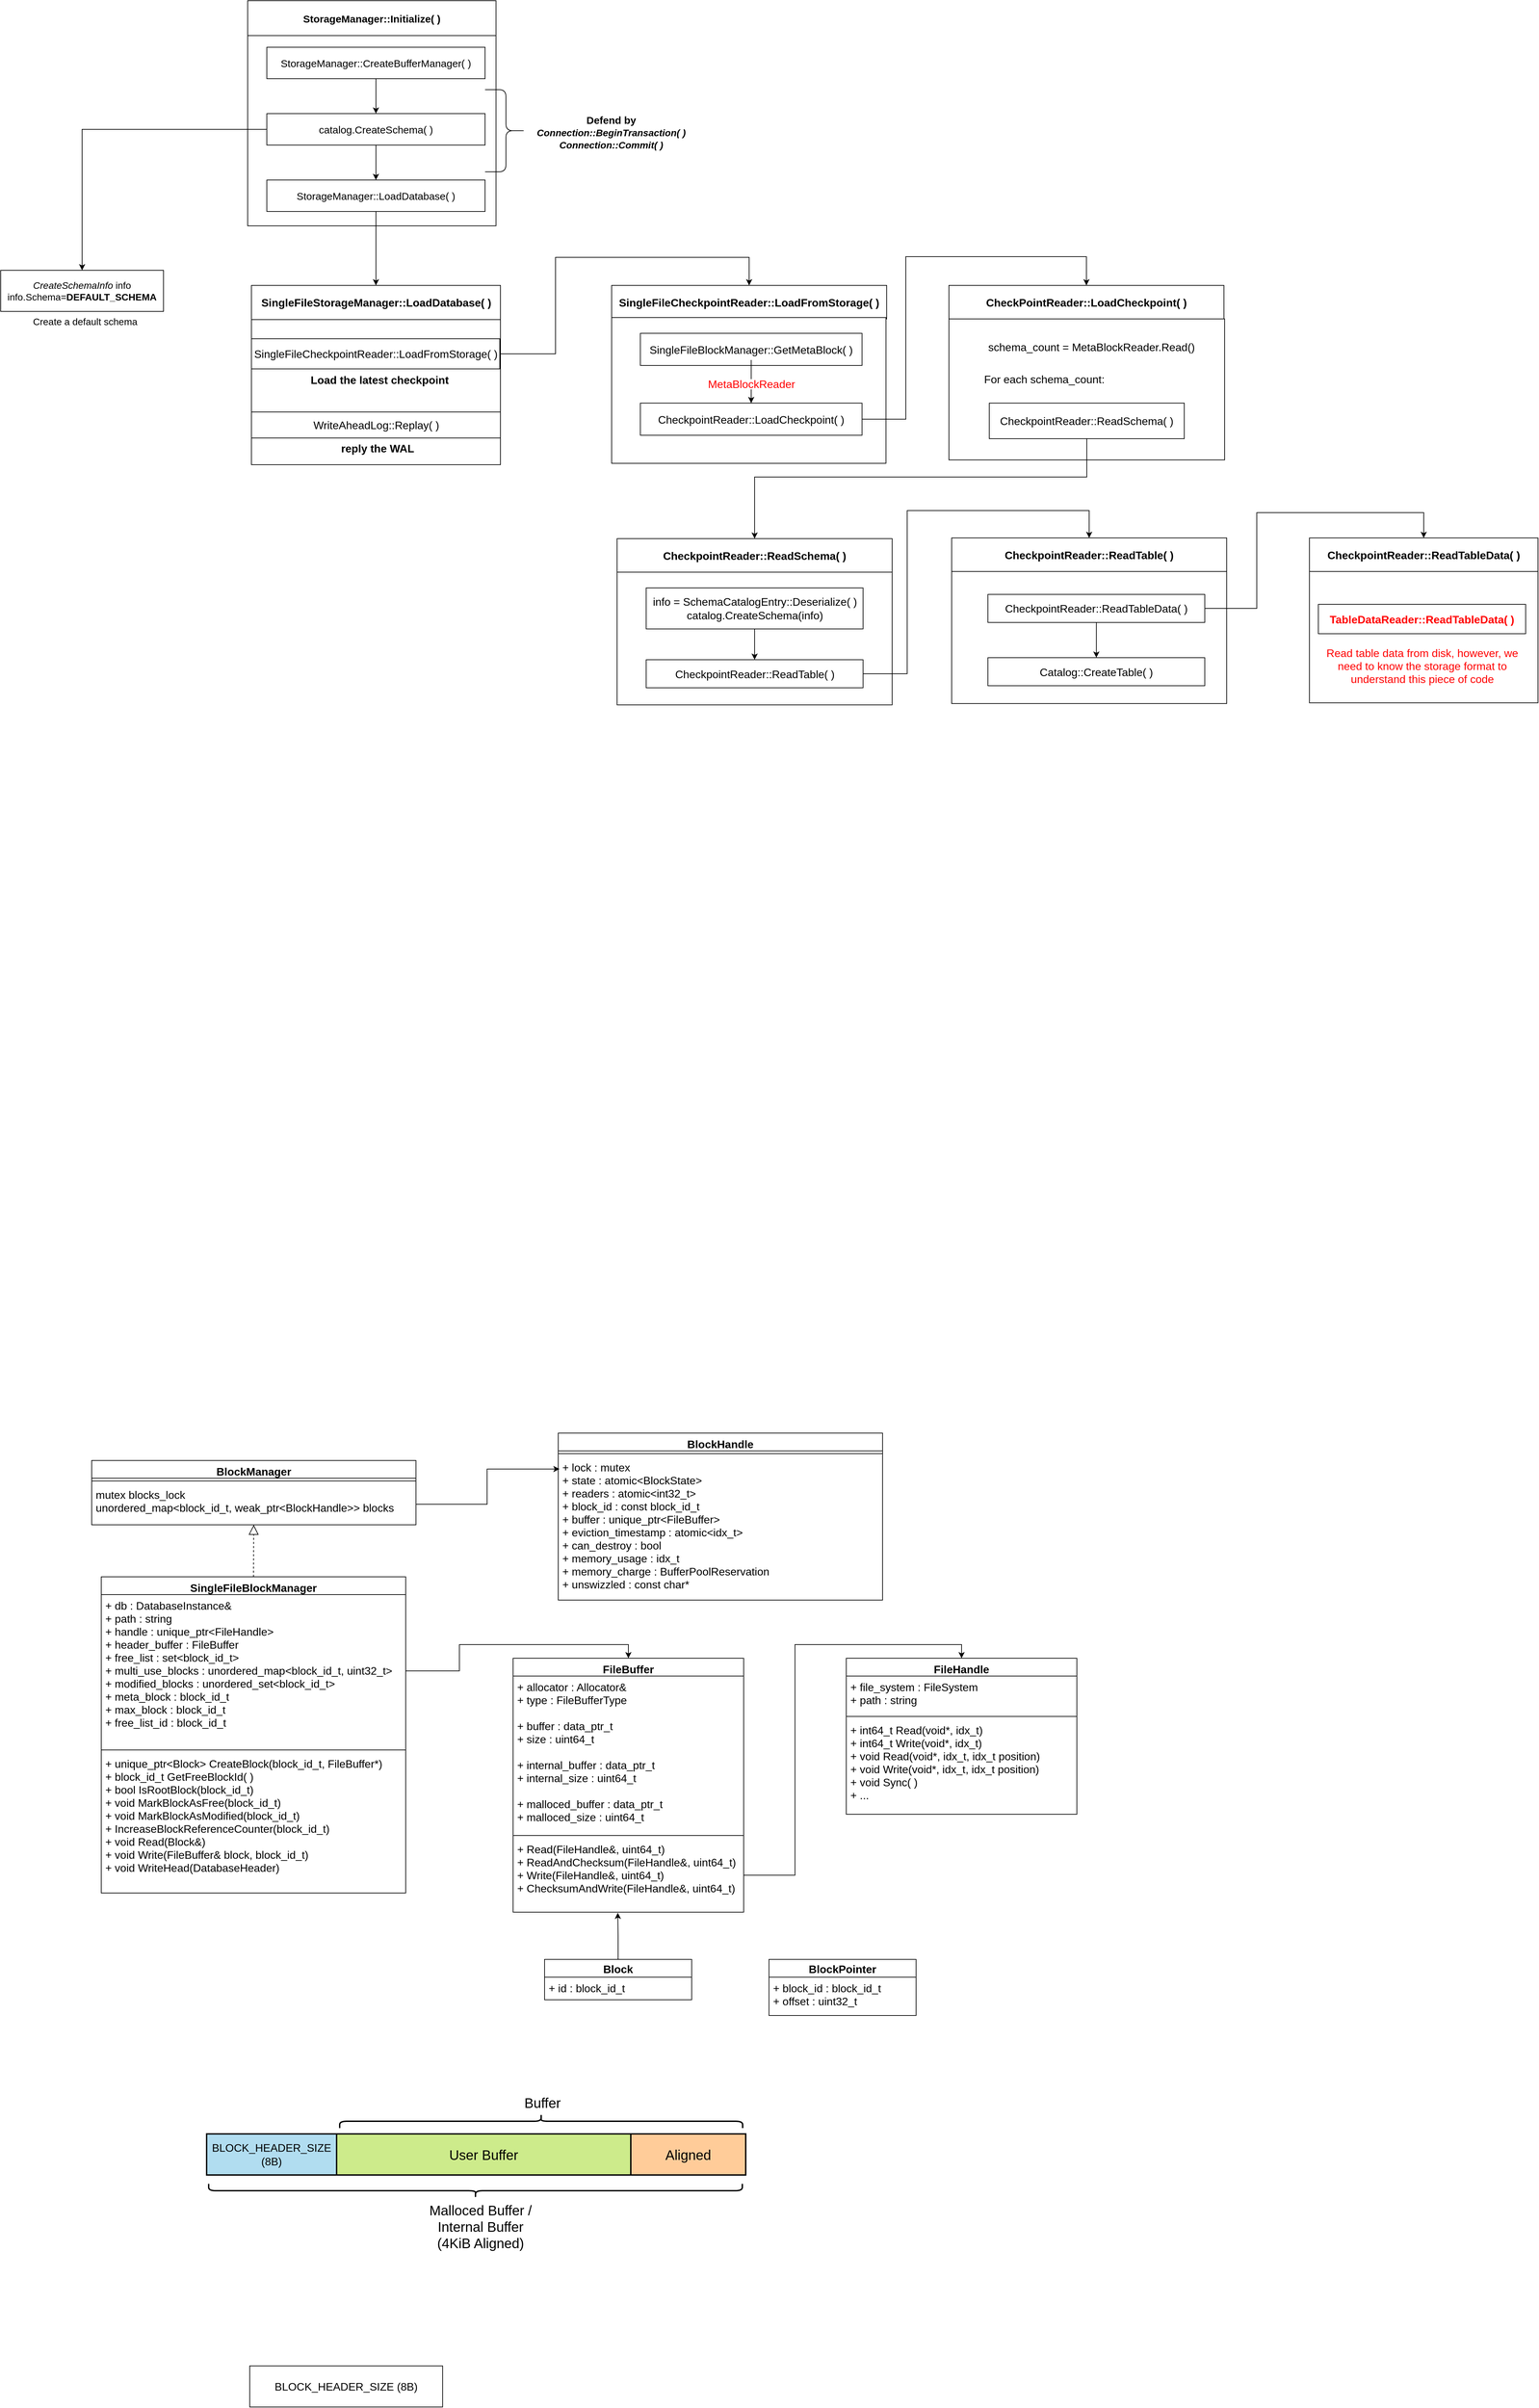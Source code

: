 <mxfile version="20.6.0" type="github">
  <diagram id="GQswBAs9rWUTwK8a14QV" name="第 1 页">
    <mxGraphModel dx="4997" dy="1098" grid="0" gridSize="10" guides="1" tooltips="1" connect="1" arrows="1" fold="1" page="1" pageScale="1" pageWidth="3300" pageHeight="4681" math="0" shadow="0">
      <root>
        <mxCell id="0" />
        <mxCell id="1" parent="0" />
        <mxCell id="OjtDRb3r2wVRJjBGD-eC-1" value="&lt;font style=&quot;font-size: 15px;&quot;&gt;&lt;b&gt;StorageManager::Initialize( )&lt;/b&gt;&lt;/font&gt;" style="rounded=0;whiteSpace=wrap;html=1;" parent="1" vertex="1">
          <mxGeometry x="282" y="154" width="363" height="51" as="geometry" />
        </mxCell>
        <mxCell id="OjtDRb3r2wVRJjBGD-eC-2" value="" style="rounded=0;whiteSpace=wrap;html=1;fontSize=15;" parent="1" vertex="1">
          <mxGeometry x="282" y="205" width="363" height="278" as="geometry" />
        </mxCell>
        <mxCell id="OjtDRb3r2wVRJjBGD-eC-5" style="edgeStyle=orthogonalEdgeStyle;rounded=0;orthogonalLoop=1;jettySize=auto;html=1;entryX=0.5;entryY=0;entryDx=0;entryDy=0;fontSize=15;" parent="1" source="OjtDRb3r2wVRJjBGD-eC-3" target="OjtDRb3r2wVRJjBGD-eC-4" edge="1">
          <mxGeometry relative="1" as="geometry" />
        </mxCell>
        <mxCell id="OjtDRb3r2wVRJjBGD-eC-3" value="StorageManager::CreateBufferManager( )" style="rounded=0;whiteSpace=wrap;html=1;fontSize=15;" parent="1" vertex="1">
          <mxGeometry x="310" y="222" width="319" height="46" as="geometry" />
        </mxCell>
        <mxCell id="OjtDRb3r2wVRJjBGD-eC-7" style="edgeStyle=orthogonalEdgeStyle;rounded=0;orthogonalLoop=1;jettySize=auto;html=1;entryX=0.5;entryY=0;entryDx=0;entryDy=0;fontSize=15;" parent="1" source="OjtDRb3r2wVRJjBGD-eC-4" target="OjtDRb3r2wVRJjBGD-eC-6" edge="1">
          <mxGeometry relative="1" as="geometry" />
        </mxCell>
        <mxCell id="OjtDRb3r2wVRJjBGD-eC-10" style="edgeStyle=orthogonalEdgeStyle;rounded=0;orthogonalLoop=1;jettySize=auto;html=1;fontSize=14;" parent="1" source="OjtDRb3r2wVRJjBGD-eC-4" target="OjtDRb3r2wVRJjBGD-eC-11" edge="1">
          <mxGeometry relative="1" as="geometry">
            <mxPoint x="218" y="627" as="targetPoint" />
          </mxGeometry>
        </mxCell>
        <mxCell id="OjtDRb3r2wVRJjBGD-eC-4" value="catalog.CreateSchema( )" style="rounded=0;whiteSpace=wrap;html=1;fontSize=15;" parent="1" vertex="1">
          <mxGeometry x="310" y="319" width="319" height="46" as="geometry" />
        </mxCell>
        <mxCell id="VM_0vS1CVFmWydNHuRjW-6" style="edgeStyle=orthogonalEdgeStyle;rounded=0;orthogonalLoop=1;jettySize=auto;html=1;entryX=0.5;entryY=0;entryDx=0;entryDy=0;fontSize=16;" edge="1" parent="1" source="OjtDRb3r2wVRJjBGD-eC-6" target="VM_0vS1CVFmWydNHuRjW-2">
          <mxGeometry relative="1" as="geometry" />
        </mxCell>
        <mxCell id="OjtDRb3r2wVRJjBGD-eC-6" value="StorageManager::LoadDatabase( )" style="rounded=0;whiteSpace=wrap;html=1;fontSize=15;" parent="1" vertex="1">
          <mxGeometry x="310" y="416" width="319" height="46" as="geometry" />
        </mxCell>
        <mxCell id="OjtDRb3r2wVRJjBGD-eC-8" value="" style="shape=curlyBracket;whiteSpace=wrap;html=1;rounded=1;flipH=1;labelPosition=right;verticalLabelPosition=middle;align=left;verticalAlign=middle;fontSize=15;" parent="1" vertex="1">
          <mxGeometry x="629" y="284" width="61" height="120" as="geometry" />
        </mxCell>
        <mxCell id="OjtDRb3r2wVRJjBGD-eC-9" value="&lt;b&gt;Defend by &lt;i&gt;&lt;font style=&quot;font-size: 14px;&quot;&gt;Connection::BeginTransaction( ) Connection::Commit( )&lt;/font&gt;&lt;/i&gt;&lt;/b&gt;" style="text;html=1;strokeColor=none;fillColor=none;align=center;verticalAlign=middle;whiteSpace=wrap;rounded=0;fontSize=15;" parent="1" vertex="1">
          <mxGeometry x="696" y="331" width="235" height="30" as="geometry" />
        </mxCell>
        <mxCell id="OjtDRb3r2wVRJjBGD-eC-11" value="&lt;i&gt;CreateSchemaInfo&lt;/i&gt; info&lt;br&gt;info.Schema=&lt;b&gt;DEFAULT_SCHEMA&lt;/b&gt;" style="rounded=0;whiteSpace=wrap;html=1;fontSize=14;" parent="1" vertex="1">
          <mxGeometry x="-79" y="548" width="238" height="60" as="geometry" />
        </mxCell>
        <mxCell id="VM_0vS1CVFmWydNHuRjW-1" value="&lt;font style=&quot;font-size: 14px;&quot;&gt;Create a default schema&lt;/font&gt;" style="text;html=1;strokeColor=none;fillColor=none;align=center;verticalAlign=middle;whiteSpace=wrap;rounded=0;" vertex="1" parent="1">
          <mxGeometry x="-47" y="608" width="183" height="30" as="geometry" />
        </mxCell>
        <mxCell id="VM_0vS1CVFmWydNHuRjW-2" value="&lt;font style=&quot;font-size: 16px;&quot;&gt;&lt;b&gt;SingleFileStorageManager::LoadDatabase( )&lt;/b&gt;&lt;/font&gt;" style="rounded=0;whiteSpace=wrap;html=1;fontSize=14;" vertex="1" parent="1">
          <mxGeometry x="287.5" y="570" width="364" height="50" as="geometry" />
        </mxCell>
        <mxCell id="VM_0vS1CVFmWydNHuRjW-3" value="" style="rounded=0;whiteSpace=wrap;html=1;fontSize=16;" vertex="1" parent="1">
          <mxGeometry x="287.5" y="620" width="364" height="212" as="geometry" />
        </mxCell>
        <mxCell id="VM_0vS1CVFmWydNHuRjW-14" style="edgeStyle=orthogonalEdgeStyle;rounded=0;orthogonalLoop=1;jettySize=auto;html=1;entryX=0.5;entryY=0;entryDx=0;entryDy=0;fontSize=16;" edge="1" parent="1" source="VM_0vS1CVFmWydNHuRjW-4" target="VM_0vS1CVFmWydNHuRjW-9">
          <mxGeometry relative="1" as="geometry">
            <Array as="points">
              <mxPoint x="732" y="670" />
              <mxPoint x="732" y="529" />
              <mxPoint x="1015" y="529" />
            </Array>
          </mxGeometry>
        </mxCell>
        <mxCell id="VM_0vS1CVFmWydNHuRjW-4" value="SingleFileCheckpointReader::LoadFromStorage( )" style="rounded=0;whiteSpace=wrap;html=1;fontSize=16;" vertex="1" parent="1">
          <mxGeometry x="287.5" y="648" width="363" height="44" as="geometry" />
        </mxCell>
        <mxCell id="VM_0vS1CVFmWydNHuRjW-5" value="WriteAheadLog::Replay( )" style="rounded=0;whiteSpace=wrap;html=1;fontSize=16;" vertex="1" parent="1">
          <mxGeometry x="287.5" y="755" width="364" height="38" as="geometry" />
        </mxCell>
        <mxCell id="VM_0vS1CVFmWydNHuRjW-7" value="&lt;b&gt;Load the latest checkpoint&lt;/b&gt;" style="text;html=1;strokeColor=none;fillColor=none;align=center;verticalAlign=middle;whiteSpace=wrap;rounded=0;fontSize=16;" vertex="1" parent="1">
          <mxGeometry x="365" y="692.5" width="220" height="30" as="geometry" />
        </mxCell>
        <mxCell id="VM_0vS1CVFmWydNHuRjW-8" value="&lt;b&gt;reply the WAL&lt;/b&gt;" style="text;html=1;strokeColor=none;fillColor=none;align=center;verticalAlign=middle;whiteSpace=wrap;rounded=0;fontSize=16;" vertex="1" parent="1">
          <mxGeometry x="362" y="793" width="220" height="30" as="geometry" />
        </mxCell>
        <mxCell id="VM_0vS1CVFmWydNHuRjW-9" value="&lt;b&gt;SingleFileCheckpointReader::LoadFromStorage( )&lt;/b&gt;" style="rounded=0;whiteSpace=wrap;html=1;fontSize=16;" vertex="1" parent="1">
          <mxGeometry x="814" y="570" width="402" height="49" as="geometry" />
        </mxCell>
        <mxCell id="VM_0vS1CVFmWydNHuRjW-10" value="" style="rounded=0;whiteSpace=wrap;html=1;fontSize=16;" vertex="1" parent="1">
          <mxGeometry x="814" y="617" width="401" height="213" as="geometry" />
        </mxCell>
        <mxCell id="VM_0vS1CVFmWydNHuRjW-13" style="edgeStyle=orthogonalEdgeStyle;rounded=0;orthogonalLoop=1;jettySize=auto;html=1;entryX=0.5;entryY=0;entryDx=0;entryDy=0;fontSize=16;startArrow=none;" edge="1" parent="1" source="VM_0vS1CVFmWydNHuRjW-15" target="VM_0vS1CVFmWydNHuRjW-12">
          <mxGeometry relative="1" as="geometry" />
        </mxCell>
        <mxCell id="VM_0vS1CVFmWydNHuRjW-11" value="SingleFileBlockManager::GetMetaBlock( )" style="rounded=0;whiteSpace=wrap;html=1;fontSize=16;" vertex="1" parent="1">
          <mxGeometry x="856" y="640" width="324" height="47" as="geometry" />
        </mxCell>
        <mxCell id="VM_0vS1CVFmWydNHuRjW-23" style="edgeStyle=orthogonalEdgeStyle;rounded=0;orthogonalLoop=1;jettySize=auto;html=1;entryX=0.5;entryY=0;entryDx=0;entryDy=0;fontSize=16;fontColor=#000000;" edge="1" parent="1" source="VM_0vS1CVFmWydNHuRjW-12" target="VM_0vS1CVFmWydNHuRjW-17">
          <mxGeometry relative="1" as="geometry">
            <Array as="points">
              <mxPoint x="1244" y="766" />
              <mxPoint x="1244" y="528" />
              <mxPoint x="1508" y="528" />
            </Array>
          </mxGeometry>
        </mxCell>
        <mxCell id="VM_0vS1CVFmWydNHuRjW-12" value="CheckpointReader::LoadCheckpoint( )" style="rounded=0;whiteSpace=wrap;html=1;fontSize=16;" vertex="1" parent="1">
          <mxGeometry x="856" y="742" width="324" height="47" as="geometry" />
        </mxCell>
        <mxCell id="VM_0vS1CVFmWydNHuRjW-15" value="&lt;font color=&quot;#ff0000&quot;&gt;MetaBlockReader&lt;/font&gt;" style="text;html=1;strokeColor=none;fillColor=none;align=center;verticalAlign=middle;whiteSpace=wrap;rounded=0;fontSize=16;" vertex="1" parent="1">
          <mxGeometry x="936.5" y="699" width="163" height="30" as="geometry" />
        </mxCell>
        <mxCell id="VM_0vS1CVFmWydNHuRjW-16" value="" style="edgeStyle=orthogonalEdgeStyle;rounded=0;orthogonalLoop=1;jettySize=auto;html=1;entryX=0.5;entryY=0;entryDx=0;entryDy=0;fontSize=16;endArrow=none;" edge="1" parent="1" source="VM_0vS1CVFmWydNHuRjW-11" target="VM_0vS1CVFmWydNHuRjW-15">
          <mxGeometry relative="1" as="geometry">
            <mxPoint x="1018" y="687" as="sourcePoint" />
            <mxPoint x="1018" y="742" as="targetPoint" />
          </mxGeometry>
        </mxCell>
        <mxCell id="VM_0vS1CVFmWydNHuRjW-17" value="&lt;b&gt;CheckPointReader::LoadCheckpoint( )&lt;/b&gt;" style="rounded=0;whiteSpace=wrap;html=1;fontSize=16;" vertex="1" parent="1">
          <mxGeometry x="1307" y="570" width="402" height="49" as="geometry" />
        </mxCell>
        <mxCell id="VM_0vS1CVFmWydNHuRjW-18" value="" style="rounded=0;whiteSpace=wrap;html=1;fontSize=16;fontColor=#FF0000;" vertex="1" parent="1">
          <mxGeometry x="1307" y="619" width="403" height="206" as="geometry" />
        </mxCell>
        <mxCell id="VM_0vS1CVFmWydNHuRjW-20" value="&lt;font color=&quot;#000000&quot;&gt;schema_count = MetaBlockReader.Read()&lt;/font&gt;" style="text;html=1;strokeColor=none;fillColor=none;align=center;verticalAlign=middle;whiteSpace=wrap;rounded=0;fontSize=16;fontColor=#FF0000;" vertex="1" parent="1">
          <mxGeometry x="1348" y="645" width="335" height="30" as="geometry" />
        </mxCell>
        <mxCell id="VM_0vS1CVFmWydNHuRjW-21" value="For each schema_count:" style="text;html=1;strokeColor=none;fillColor=none;align=center;verticalAlign=middle;whiteSpace=wrap;rounded=0;fontSize=16;fontColor=#000000;" vertex="1" parent="1">
          <mxGeometry x="1325" y="692" width="243" height="30" as="geometry" />
        </mxCell>
        <mxCell id="VM_0vS1CVFmWydNHuRjW-43" style="edgeStyle=orthogonalEdgeStyle;rounded=0;orthogonalLoop=1;jettySize=auto;html=1;fontSize=16;fontColor=#FF0000;" edge="1" parent="1" source="VM_0vS1CVFmWydNHuRjW-22" target="VM_0vS1CVFmWydNHuRjW-24">
          <mxGeometry relative="1" as="geometry">
            <Array as="points">
              <mxPoint x="1508" y="850" />
              <mxPoint x="1023" y="850" />
            </Array>
          </mxGeometry>
        </mxCell>
        <mxCell id="VM_0vS1CVFmWydNHuRjW-22" value="CheckpointReader::ReadSchema( )" style="rounded=0;whiteSpace=wrap;html=1;fontSize=16;fontColor=#000000;" vertex="1" parent="1">
          <mxGeometry x="1366" y="742" width="285" height="52" as="geometry" />
        </mxCell>
        <mxCell id="VM_0vS1CVFmWydNHuRjW-24" value="&lt;b&gt;CheckpointReader::ReadSchema( )&lt;/b&gt;" style="rounded=0;whiteSpace=wrap;html=1;fontSize=16;" vertex="1" parent="1">
          <mxGeometry x="822" y="940.0" width="402" height="49" as="geometry" />
        </mxCell>
        <mxCell id="VM_0vS1CVFmWydNHuRjW-26" value="" style="rounded=0;whiteSpace=wrap;html=1;fontSize=16;fontColor=#000000;" vertex="1" parent="1">
          <mxGeometry x="822" y="989.0" width="402" height="194" as="geometry" />
        </mxCell>
        <mxCell id="VM_0vS1CVFmWydNHuRjW-30" style="edgeStyle=orthogonalEdgeStyle;rounded=0;orthogonalLoop=1;jettySize=auto;html=1;entryX=0.5;entryY=0;entryDx=0;entryDy=0;fontSize=16;fontColor=#000000;" edge="1" parent="1" source="VM_0vS1CVFmWydNHuRjW-28" target="VM_0vS1CVFmWydNHuRjW-29">
          <mxGeometry relative="1" as="geometry" />
        </mxCell>
        <mxCell id="VM_0vS1CVFmWydNHuRjW-28" value="info = SchemaCatalogEntry::Deserialize( )&lt;br&gt;catalog.CreateSchema(info)" style="rounded=0;whiteSpace=wrap;html=1;fontSize=16;fontColor=#000000;" vertex="1" parent="1">
          <mxGeometry x="864.5" y="1012.0" width="317" height="60" as="geometry" />
        </mxCell>
        <mxCell id="VM_0vS1CVFmWydNHuRjW-36" style="edgeStyle=orthogonalEdgeStyle;rounded=0;orthogonalLoop=1;jettySize=auto;html=1;entryX=0.5;entryY=0;entryDx=0;entryDy=0;fontSize=16;fontColor=#000000;" edge="1" parent="1" source="VM_0vS1CVFmWydNHuRjW-29" target="VM_0vS1CVFmWydNHuRjW-31">
          <mxGeometry relative="1" as="geometry">
            <Array as="points">
              <mxPoint x="1246" y="1137" />
              <mxPoint x="1246" y="899.0" />
              <mxPoint x="1512" y="899.0" />
            </Array>
          </mxGeometry>
        </mxCell>
        <mxCell id="VM_0vS1CVFmWydNHuRjW-29" value="CheckpointReader::ReadTable( )" style="rounded=0;whiteSpace=wrap;html=1;fontSize=16;fontColor=#000000;" vertex="1" parent="1">
          <mxGeometry x="864.5" y="1117" width="317" height="41" as="geometry" />
        </mxCell>
        <mxCell id="VM_0vS1CVFmWydNHuRjW-31" value="&lt;b&gt;CheckpointReader::ReadTable( )&lt;/b&gt;" style="rounded=0;whiteSpace=wrap;html=1;fontSize=16;" vertex="1" parent="1">
          <mxGeometry x="1311" y="939.0" width="402" height="49" as="geometry" />
        </mxCell>
        <mxCell id="VM_0vS1CVFmWydNHuRjW-32" value="" style="rounded=0;whiteSpace=wrap;html=1;fontSize=16;fontColor=#000000;" vertex="1" parent="1">
          <mxGeometry x="1311" y="988.0" width="402" height="193" as="geometry" />
        </mxCell>
        <mxCell id="VM_0vS1CVFmWydNHuRjW-35" value="" style="edgeStyle=orthogonalEdgeStyle;rounded=0;orthogonalLoop=1;jettySize=auto;html=1;fontSize=16;fontColor=#000000;" edge="1" parent="1" source="VM_0vS1CVFmWydNHuRjW-33" target="VM_0vS1CVFmWydNHuRjW-34">
          <mxGeometry relative="1" as="geometry" />
        </mxCell>
        <mxCell id="VM_0vS1CVFmWydNHuRjW-41" style="edgeStyle=orthogonalEdgeStyle;rounded=0;orthogonalLoop=1;jettySize=auto;html=1;entryX=0.5;entryY=0;entryDx=0;entryDy=0;fontSize=16;fontColor=#FF0000;" edge="1" parent="1" source="VM_0vS1CVFmWydNHuRjW-33" target="VM_0vS1CVFmWydNHuRjW-37">
          <mxGeometry relative="1" as="geometry">
            <Array as="points">
              <mxPoint x="1757" y="1042" />
              <mxPoint x="1757" y="902.0" />
              <mxPoint x="2001" y="902.0" />
            </Array>
          </mxGeometry>
        </mxCell>
        <mxCell id="VM_0vS1CVFmWydNHuRjW-33" value="CheckpointReader::ReadTableData( )" style="rounded=0;whiteSpace=wrap;html=1;fontSize=16;fontColor=#000000;" vertex="1" parent="1">
          <mxGeometry x="1364" y="1021.5" width="317" height="41" as="geometry" />
        </mxCell>
        <mxCell id="VM_0vS1CVFmWydNHuRjW-34" value="Catalog::CreateTable( )" style="rounded=0;whiteSpace=wrap;html=1;fontSize=16;fontColor=#000000;" vertex="1" parent="1">
          <mxGeometry x="1364" y="1114" width="317" height="41" as="geometry" />
        </mxCell>
        <mxCell id="VM_0vS1CVFmWydNHuRjW-37" value="&lt;b&gt;CheckpointReader::ReadTableData( )&lt;/b&gt;" style="rounded=0;whiteSpace=wrap;html=1;fontSize=16;" vertex="1" parent="1">
          <mxGeometry x="1834" y="939.0" width="334" height="49" as="geometry" />
        </mxCell>
        <mxCell id="VM_0vS1CVFmWydNHuRjW-38" value="" style="rounded=0;whiteSpace=wrap;html=1;fontSize=16;fontColor=#000000;" vertex="1" parent="1">
          <mxGeometry x="1834" y="988.0" width="334" height="192" as="geometry" />
        </mxCell>
        <mxCell id="VM_0vS1CVFmWydNHuRjW-40" value="&lt;b&gt;&lt;font color=&quot;#ff0000&quot;&gt;TableDataReader::ReadTableData( )&lt;/font&gt;&lt;/b&gt;" style="rounded=0;whiteSpace=wrap;html=1;fontSize=16;fontColor=#000000;" vertex="1" parent="1">
          <mxGeometry x="1847" y="1036" width="303" height="43" as="geometry" />
        </mxCell>
        <mxCell id="VM_0vS1CVFmWydNHuRjW-42" value="Read table data from disk, however, we need to know the storage format to understand this piece of code" style="text;html=1;strokeColor=none;fillColor=none;align=center;verticalAlign=middle;whiteSpace=wrap;rounded=0;fontSize=16;fontColor=#FF0000;" vertex="1" parent="1">
          <mxGeometry x="1847" y="1111" width="304" height="30" as="geometry" />
        </mxCell>
        <mxCell id="VM_0vS1CVFmWydNHuRjW-44" value="BlockManager" style="swimlane;fontStyle=1;align=center;verticalAlign=top;childLayout=stackLayout;horizontal=1;startSize=26;horizontalStack=0;resizeParent=1;resizeParentMax=0;resizeLast=0;collapsible=1;marginBottom=0;fontSize=16;fontColor=#000000;" vertex="1" parent="1">
          <mxGeometry x="54" y="2287" width="474" height="94" as="geometry" />
        </mxCell>
        <mxCell id="VM_0vS1CVFmWydNHuRjW-46" value="" style="line;strokeWidth=1;fillColor=none;align=left;verticalAlign=middle;spacingTop=-1;spacingLeft=3;spacingRight=3;rotatable=0;labelPosition=right;points=[];portConstraint=eastwest;strokeColor=inherit;fontSize=16;fontColor=#FF0000;" vertex="1" parent="VM_0vS1CVFmWydNHuRjW-44">
          <mxGeometry y="26" width="474" height="8" as="geometry" />
        </mxCell>
        <mxCell id="VM_0vS1CVFmWydNHuRjW-47" value="mutex blocks_lock&#xa;unordered_map&lt;block_id_t, weak_ptr&lt;BlockHandle&gt;&gt; blocks" style="text;strokeColor=none;fillColor=none;align=left;verticalAlign=top;spacingLeft=4;spacingRight=4;overflow=hidden;rotatable=0;points=[[0,0.5],[1,0.5]];portConstraint=eastwest;fontSize=16;fontColor=#000000;" vertex="1" parent="VM_0vS1CVFmWydNHuRjW-44">
          <mxGeometry y="34" width="474" height="60" as="geometry" />
        </mxCell>
        <mxCell id="VM_0vS1CVFmWydNHuRjW-48" value="SingleFileBlockManager" style="swimlane;fontStyle=1;align=center;verticalAlign=top;childLayout=stackLayout;horizontal=1;startSize=26;horizontalStack=0;resizeParent=1;resizeParentMax=0;resizeLast=0;collapsible=1;marginBottom=0;fontSize=16;fontColor=#000000;" vertex="1" parent="1">
          <mxGeometry x="68" y="2457" width="445" height="462" as="geometry" />
        </mxCell>
        <mxCell id="VM_0vS1CVFmWydNHuRjW-49" value="+ db : DatabaseInstance&amp;&#xa;+ path : string&#xa;+ handle : unique_ptr&lt;FileHandle&gt;&#xa;+ header_buffer : FileBuffer&#xa;+ free_list : set&lt;block_id_t&gt;&#xa;+ multi_use_blocks : unordered_map&lt;block_id_t, uint32_t&gt;&#xa;+ modified_blocks : unordered_set&lt;block_id_t&gt; &#xa;+ meta_block : block_id_t&#xa;+ max_block : block_id_t&#xa;+ free_list_id : block_id_t&#xa;&#xa;&#xa;" style="text;strokeColor=none;fillColor=none;align=left;verticalAlign=top;spacingLeft=4;spacingRight=4;overflow=hidden;rotatable=0;points=[[0,0.5],[1,0.5]];portConstraint=eastwest;fontSize=16;fontColor=#000000;" vertex="1" parent="VM_0vS1CVFmWydNHuRjW-48">
          <mxGeometry y="26" width="445" height="223" as="geometry" />
        </mxCell>
        <mxCell id="VM_0vS1CVFmWydNHuRjW-50" value="" style="line;strokeWidth=1;fillColor=none;align=left;verticalAlign=middle;spacingTop=-1;spacingLeft=3;spacingRight=3;rotatable=0;labelPosition=right;points=[];portConstraint=eastwest;strokeColor=inherit;fontSize=16;fontColor=#000000;" vertex="1" parent="VM_0vS1CVFmWydNHuRjW-48">
          <mxGeometry y="249" width="445" height="8" as="geometry" />
        </mxCell>
        <mxCell id="VM_0vS1CVFmWydNHuRjW-51" value="+ unique_ptr&lt;Block&gt; CreateBlock(block_id_t, FileBuffer*) &#xa;+ block_id_t GetFreeBlockId( )&#xa;+ bool IsRootBlock(block_id_t)&#xa;+ void MarkBlockAsFree(block_id_t)&#xa;+ void MarkBlockAsModified(block_id_t)&#xa;+ IncreaseBlockReferenceCounter(block_id_t)&#xa;+ void Read(Block&amp;)&#xa;+ void Write(FileBuffer&amp; block, block_id_t)&#xa;+ void WriteHead(DatabaseHeader)" style="text;strokeColor=none;fillColor=none;align=left;verticalAlign=top;spacingLeft=4;spacingRight=4;overflow=hidden;rotatable=0;points=[[0,0.5],[1,0.5]];portConstraint=eastwest;fontSize=16;fontColor=#000000;" vertex="1" parent="VM_0vS1CVFmWydNHuRjW-48">
          <mxGeometry y="257" width="445" height="205" as="geometry" />
        </mxCell>
        <mxCell id="VM_0vS1CVFmWydNHuRjW-52" value="FileBuffer" style="swimlane;fontStyle=1;align=center;verticalAlign=top;childLayout=stackLayout;horizontal=1;startSize=26;horizontalStack=0;resizeParent=1;resizeParentMax=0;resizeLast=0;collapsible=1;marginBottom=0;fontSize=16;fontColor=#000000;" vertex="1" parent="1">
          <mxGeometry x="670" y="2576" width="337" height="371" as="geometry" />
        </mxCell>
        <mxCell id="VM_0vS1CVFmWydNHuRjW-53" value="+ allocator : Allocator&amp;&#xa;+ type : FileBufferType&#xa;&#xa;+ buffer : data_ptr_t&#xa;+ size : uint64_t &#xa;&#xa;+ internal_buffer : data_ptr_t&#xa;+ internal_size : uint64_t&#xa;&#xa;+ malloced_buffer : data_ptr_t&#xa;+ malloced_size : uint64_t " style="text;strokeColor=none;fillColor=none;align=left;verticalAlign=top;spacingLeft=4;spacingRight=4;overflow=hidden;rotatable=0;points=[[0,0.5],[1,0.5]];portConstraint=eastwest;fontSize=16;fontColor=#000000;" vertex="1" parent="VM_0vS1CVFmWydNHuRjW-52">
          <mxGeometry y="26" width="337" height="229" as="geometry" />
        </mxCell>
        <mxCell id="VM_0vS1CVFmWydNHuRjW-54" value="" style="line;strokeWidth=1;fillColor=none;align=left;verticalAlign=middle;spacingTop=-1;spacingLeft=3;spacingRight=3;rotatable=0;labelPosition=right;points=[];portConstraint=eastwest;strokeColor=inherit;fontSize=16;fontColor=#000000;" vertex="1" parent="VM_0vS1CVFmWydNHuRjW-52">
          <mxGeometry y="255" width="337" height="8" as="geometry" />
        </mxCell>
        <mxCell id="VM_0vS1CVFmWydNHuRjW-55" value="+ Read(FileHandle&amp;, uint64_t)&#xa;+ ReadAndChecksum(FileHandle&amp;, uint64_t)&#xa;+ Write(FileHandle&amp;, uint64_t)&#xa;+ ChecksumAndWrite(FileHandle&amp;, uint64_t)" style="text;strokeColor=none;fillColor=none;align=left;verticalAlign=top;spacingLeft=4;spacingRight=4;overflow=hidden;rotatable=0;points=[[0,0.5],[1,0.5]];portConstraint=eastwest;fontSize=16;fontColor=#000000;" vertex="1" parent="VM_0vS1CVFmWydNHuRjW-52">
          <mxGeometry y="263" width="337" height="108" as="geometry" />
        </mxCell>
        <mxCell id="VM_0vS1CVFmWydNHuRjW-56" style="edgeStyle=orthogonalEdgeStyle;rounded=0;orthogonalLoop=1;jettySize=auto;html=1;entryX=0.5;entryY=0;entryDx=0;entryDy=0;fontSize=16;fontColor=#000000;" edge="1" parent="1" source="VM_0vS1CVFmWydNHuRjW-49" target="VM_0vS1CVFmWydNHuRjW-52">
          <mxGeometry relative="1" as="geometry" />
        </mxCell>
        <mxCell id="VM_0vS1CVFmWydNHuRjW-57" value="FileHandle" style="swimlane;fontStyle=1;align=center;verticalAlign=top;childLayout=stackLayout;horizontal=1;startSize=26;horizontalStack=0;resizeParent=1;resizeParentMax=0;resizeLast=0;collapsible=1;marginBottom=0;fontSize=16;fontColor=#000000;" vertex="1" parent="1">
          <mxGeometry x="1157" y="2576" width="337" height="228" as="geometry" />
        </mxCell>
        <mxCell id="VM_0vS1CVFmWydNHuRjW-58" value="+ file_system : FileSystem&#xa;+ path : string&#xa;" style="text;strokeColor=none;fillColor=none;align=left;verticalAlign=top;spacingLeft=4;spacingRight=4;overflow=hidden;rotatable=0;points=[[0,0.5],[1,0.5]];portConstraint=eastwest;fontSize=16;fontColor=#000000;" vertex="1" parent="VM_0vS1CVFmWydNHuRjW-57">
          <mxGeometry y="26" width="337" height="55" as="geometry" />
        </mxCell>
        <mxCell id="VM_0vS1CVFmWydNHuRjW-59" value="" style="line;strokeWidth=1;fillColor=none;align=left;verticalAlign=middle;spacingTop=-1;spacingLeft=3;spacingRight=3;rotatable=0;labelPosition=right;points=[];portConstraint=eastwest;strokeColor=inherit;fontSize=16;fontColor=#000000;" vertex="1" parent="VM_0vS1CVFmWydNHuRjW-57">
          <mxGeometry y="81" width="337" height="8" as="geometry" />
        </mxCell>
        <mxCell id="VM_0vS1CVFmWydNHuRjW-60" value="+ int64_t Read(void*, idx_t) &#xa;+ int64_t Write(void*, idx_t)&#xa;+ void Read(void*, idx_t, idx_t position)&#xa;+ void Write(void*, idx_t, idx_t position)&#xa;+ void Sync( )&#xa;+ ..." style="text;strokeColor=none;fillColor=none;align=left;verticalAlign=top;spacingLeft=4;spacingRight=4;overflow=hidden;rotatable=0;points=[[0,0.5],[1,0.5]];portConstraint=eastwest;fontSize=16;fontColor=#000000;" vertex="1" parent="VM_0vS1CVFmWydNHuRjW-57">
          <mxGeometry y="89" width="337" height="139" as="geometry" />
        </mxCell>
        <mxCell id="VM_0vS1CVFmWydNHuRjW-61" style="edgeStyle=orthogonalEdgeStyle;rounded=0;orthogonalLoop=1;jettySize=auto;html=1;entryX=0.5;entryY=0;entryDx=0;entryDy=0;fontSize=16;fontColor=#000000;" edge="1" parent="1" source="VM_0vS1CVFmWydNHuRjW-55" target="VM_0vS1CVFmWydNHuRjW-57">
          <mxGeometry relative="1" as="geometry" />
        </mxCell>
        <mxCell id="VM_0vS1CVFmWydNHuRjW-62" value="BLOCK_HEADER_SIZE&lt;br&gt;(8B)" style="rounded=0;whiteSpace=wrap;html=1;fontSize=16;fillColor=#b1ddf0;strokeColor=#000000;strokeWidth=2;" vertex="1" parent="1">
          <mxGeometry x="222" y="3271" width="190" height="60" as="geometry" />
        </mxCell>
        <mxCell id="VM_0vS1CVFmWydNHuRjW-63" value="&lt;font style=&quot;font-size: 20px;&quot;&gt;User Buffer&lt;/font&gt;" style="rounded=0;whiteSpace=wrap;html=1;fontSize=16;fillColor=#cdeb8b;strokeColor=#000000;strokeWidth=2;" vertex="1" parent="1">
          <mxGeometry x="412" y="3271" width="430" height="60" as="geometry" />
        </mxCell>
        <mxCell id="VM_0vS1CVFmWydNHuRjW-64" value="&lt;font style=&quot;font-size: 20px;&quot;&gt;Aligned&lt;/font&gt;" style="rounded=0;whiteSpace=wrap;html=1;fontSize=16;fillColor=#ffcc99;strokeColor=#000000;strokeWidth=2;" vertex="1" parent="1">
          <mxGeometry x="842" y="3271" width="168" height="60" as="geometry" />
        </mxCell>
        <mxCell id="VM_0vS1CVFmWydNHuRjW-65" value="" style="shape=curlyBracket;whiteSpace=wrap;html=1;rounded=1;flipH=1;labelPosition=right;verticalLabelPosition=middle;align=left;verticalAlign=middle;strokeColor=#000000;strokeWidth=2;fontSize=20;fontColor=#000000;rotation=90;" vertex="1" parent="1">
          <mxGeometry x="605" y="2964" width="20" height="780" as="geometry" />
        </mxCell>
        <mxCell id="VM_0vS1CVFmWydNHuRjW-66" value="Malloced Buffer / Internal Buffer &lt;br&gt;(4KiB Aligned)" style="text;html=1;strokeColor=none;fillColor=none;align=center;verticalAlign=middle;whiteSpace=wrap;rounded=0;strokeWidth=2;fontSize=20;fontColor=#000000;" vertex="1" parent="1">
          <mxGeometry x="524" y="3391" width="197" height="30" as="geometry" />
        </mxCell>
        <mxCell id="VM_0vS1CVFmWydNHuRjW-68" value="" style="shape=curlyBracket;whiteSpace=wrap;html=1;rounded=1;flipH=1;labelPosition=right;verticalLabelPosition=middle;align=left;verticalAlign=middle;strokeColor=#000000;strokeWidth=2;fontSize=20;fontColor=#000000;rotation=-90;" vertex="1" parent="1">
          <mxGeometry x="701" y="2958" width="20" height="589" as="geometry" />
        </mxCell>
        <mxCell id="VM_0vS1CVFmWydNHuRjW-69" value="Buffer" style="text;html=1;strokeColor=none;fillColor=none;align=center;verticalAlign=middle;whiteSpace=wrap;rounded=0;strokeWidth=2;fontSize=20;fontColor=#000000;" vertex="1" parent="1">
          <mxGeometry x="683" y="3210" width="60" height="30" as="geometry" />
        </mxCell>
        <mxCell id="VM_0vS1CVFmWydNHuRjW-72" value="" style="endArrow=block;dashed=1;endFill=0;endSize=12;html=1;rounded=0;fontSize=20;fontColor=#000000;exitX=0.5;exitY=0;exitDx=0;exitDy=0;" edge="1" parent="1" source="VM_0vS1CVFmWydNHuRjW-48" target="VM_0vS1CVFmWydNHuRjW-47">
          <mxGeometry width="160" relative="1" as="geometry">
            <mxPoint x="199" y="2990" as="sourcePoint" />
            <mxPoint x="359" y="2990" as="targetPoint" />
          </mxGeometry>
        </mxCell>
        <mxCell id="VM_0vS1CVFmWydNHuRjW-77" value="BlockHandle" style="swimlane;fontStyle=1;align=center;verticalAlign=top;childLayout=stackLayout;horizontal=1;startSize=26;horizontalStack=0;resizeParent=1;resizeParentMax=0;resizeLast=0;collapsible=1;marginBottom=0;fontSize=16;fontColor=#000000;" vertex="1" parent="1">
          <mxGeometry x="736" y="2247" width="474" height="244" as="geometry" />
        </mxCell>
        <mxCell id="VM_0vS1CVFmWydNHuRjW-78" value="" style="line;strokeWidth=1;fillColor=none;align=left;verticalAlign=middle;spacingTop=-1;spacingLeft=3;spacingRight=3;rotatable=0;labelPosition=right;points=[];portConstraint=eastwest;strokeColor=inherit;fontSize=16;fontColor=#FF0000;" vertex="1" parent="VM_0vS1CVFmWydNHuRjW-77">
          <mxGeometry y="26" width="474" height="8" as="geometry" />
        </mxCell>
        <mxCell id="VM_0vS1CVFmWydNHuRjW-79" value="+ lock : mutex&#xa;+ state : atomic&lt;BlockState&gt;&#xa;+ readers : atomic&lt;int32_t&gt;&#xa;+ block_id : const block_id_t&#xa;+ buffer : unique_ptr&lt;FileBuffer&gt;&#xa;+ eviction_timestamp : atomic&lt;idx_t&gt;&#xa;+ can_destroy : bool&#xa;+ memory_usage : idx_t&#xa;+ memory_charge : BufferPoolReservation&#xa;+ unswizzled : const char*" style="text;strokeColor=none;fillColor=none;align=left;verticalAlign=top;spacingLeft=4;spacingRight=4;overflow=hidden;rotatable=0;points=[[0,0.5],[1,0.5]];portConstraint=eastwest;fontSize=16;fontColor=#000000;" vertex="1" parent="VM_0vS1CVFmWydNHuRjW-77">
          <mxGeometry y="34" width="474" height="210" as="geometry" />
        </mxCell>
        <mxCell id="VM_0vS1CVFmWydNHuRjW-80" style="edgeStyle=orthogonalEdgeStyle;rounded=0;orthogonalLoop=1;jettySize=auto;html=1;entryX=0.004;entryY=0.088;entryDx=0;entryDy=0;entryPerimeter=0;fontSize=19;fontColor=#000000;" edge="1" parent="1" source="VM_0vS1CVFmWydNHuRjW-47" target="VM_0vS1CVFmWydNHuRjW-79">
          <mxGeometry relative="1" as="geometry" />
        </mxCell>
        <mxCell id="VM_0vS1CVFmWydNHuRjW-93" style="edgeStyle=orthogonalEdgeStyle;rounded=0;orthogonalLoop=1;jettySize=auto;html=1;entryX=0.454;entryY=1.008;entryDx=0;entryDy=0;entryPerimeter=0;fontSize=16;fontColor=#000000;" edge="1" parent="1" source="VM_0vS1CVFmWydNHuRjW-81" target="VM_0vS1CVFmWydNHuRjW-55">
          <mxGeometry relative="1" as="geometry" />
        </mxCell>
        <mxCell id="VM_0vS1CVFmWydNHuRjW-81" value="Block" style="swimlane;fontStyle=1;childLayout=stackLayout;horizontal=1;startSize=26;fillColor=none;horizontalStack=0;resizeParent=1;resizeParentMax=0;resizeLast=0;collapsible=1;marginBottom=0;strokeColor=#000000;strokeWidth=1;fontSize=16;fontColor=#000000;" vertex="1" parent="1">
          <mxGeometry x="716" y="3016" width="215" height="59" as="geometry" />
        </mxCell>
        <mxCell id="VM_0vS1CVFmWydNHuRjW-84" value="+ id : block_id_t" style="text;strokeColor=none;fillColor=none;align=left;verticalAlign=top;spacingLeft=4;spacingRight=4;overflow=hidden;rotatable=0;points=[[0,0.5],[1,0.5]];portConstraint=eastwest;strokeWidth=1;fontSize=16;fontColor=#000000;" vertex="1" parent="VM_0vS1CVFmWydNHuRjW-81">
          <mxGeometry y="26" width="215" height="33" as="geometry" />
        </mxCell>
        <mxCell id="VM_0vS1CVFmWydNHuRjW-94" value="BlockPointer" style="swimlane;fontStyle=1;childLayout=stackLayout;horizontal=1;startSize=26;fillColor=none;horizontalStack=0;resizeParent=1;resizeParentMax=0;resizeLast=0;collapsible=1;marginBottom=0;strokeColor=#000000;strokeWidth=1;fontSize=16;fontColor=#000000;" vertex="1" parent="1">
          <mxGeometry x="1044" y="3016" width="215" height="82" as="geometry" />
        </mxCell>
        <mxCell id="VM_0vS1CVFmWydNHuRjW-95" value="+ block_id : block_id_t&#xa;+ offset : uint32_t" style="text;strokeColor=none;fillColor=none;align=left;verticalAlign=top;spacingLeft=4;spacingRight=4;overflow=hidden;rotatable=0;points=[[0,0.5],[1,0.5]];portConstraint=eastwest;strokeWidth=1;fontSize=16;fontColor=#000000;" vertex="1" parent="VM_0vS1CVFmWydNHuRjW-94">
          <mxGeometry y="26" width="215" height="56" as="geometry" />
        </mxCell>
        <mxCell id="VM_0vS1CVFmWydNHuRjW-96" value="BLOCK_HEADER_SIZE (8B)" style="rounded=0;whiteSpace=wrap;html=1;strokeColor=#000000;strokeWidth=1;fontSize=16;fontColor=#000000;" vertex="1" parent="1">
          <mxGeometry x="285" y="3610" width="282" height="60" as="geometry" />
        </mxCell>
      </root>
    </mxGraphModel>
  </diagram>
</mxfile>
